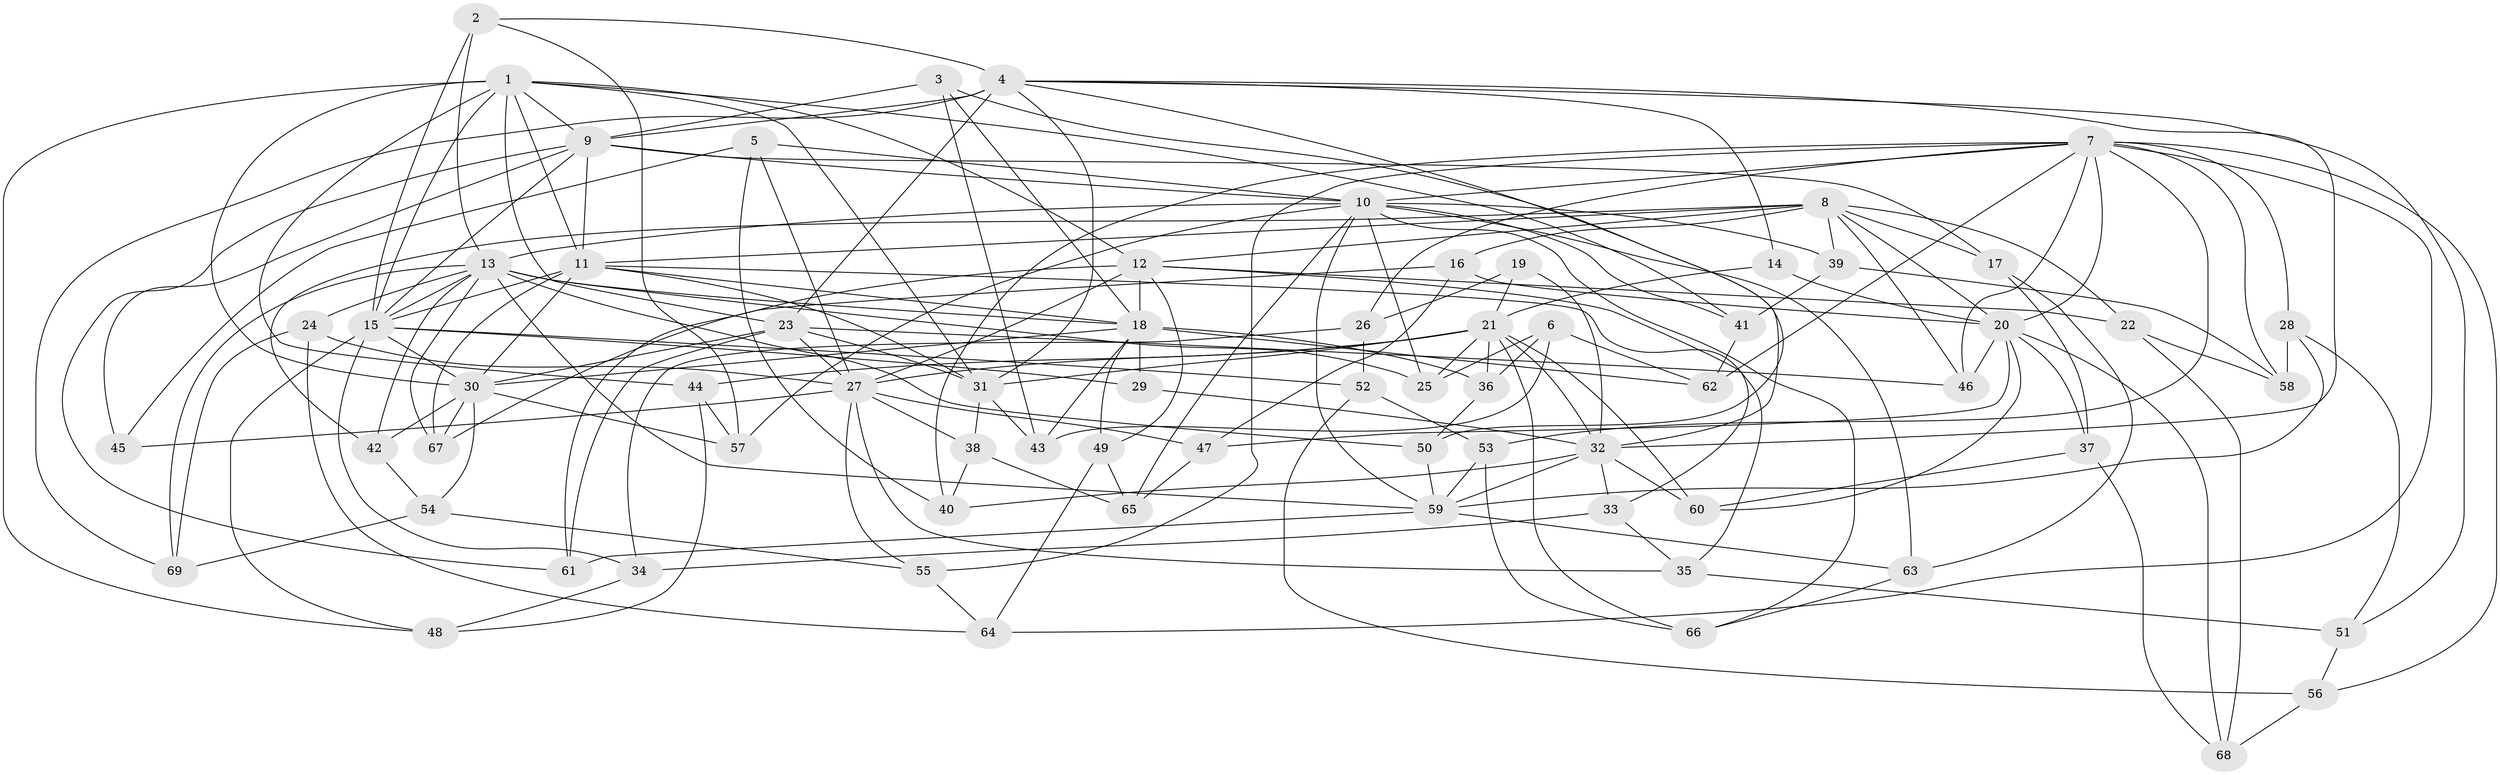 // original degree distribution, {4: 1.0}
// Generated by graph-tools (version 1.1) at 2025/37/03/09/25 02:37:58]
// undirected, 69 vertices, 187 edges
graph export_dot {
graph [start="1"]
  node [color=gray90,style=filled];
  1;
  2;
  3;
  4;
  5;
  6;
  7;
  8;
  9;
  10;
  11;
  12;
  13;
  14;
  15;
  16;
  17;
  18;
  19;
  20;
  21;
  22;
  23;
  24;
  25;
  26;
  27;
  28;
  29;
  30;
  31;
  32;
  33;
  34;
  35;
  36;
  37;
  38;
  39;
  40;
  41;
  42;
  43;
  44;
  45;
  46;
  47;
  48;
  49;
  50;
  51;
  52;
  53;
  54;
  55;
  56;
  57;
  58;
  59;
  60;
  61;
  62;
  63;
  64;
  65;
  66;
  67;
  68;
  69;
  1 -- 9 [weight=1.0];
  1 -- 11 [weight=1.0];
  1 -- 12 [weight=1.0];
  1 -- 15 [weight=1.0];
  1 -- 23 [weight=1.0];
  1 -- 30 [weight=1.0];
  1 -- 31 [weight=1.0];
  1 -- 41 [weight=1.0];
  1 -- 44 [weight=1.0];
  1 -- 48 [weight=1.0];
  2 -- 4 [weight=1.0];
  2 -- 13 [weight=1.0];
  2 -- 15 [weight=1.0];
  2 -- 57 [weight=1.0];
  3 -- 9 [weight=1.0];
  3 -- 18 [weight=1.0];
  3 -- 32 [weight=1.0];
  3 -- 43 [weight=1.0];
  4 -- 9 [weight=1.0];
  4 -- 14 [weight=1.0];
  4 -- 23 [weight=3.0];
  4 -- 31 [weight=1.0];
  4 -- 32 [weight=2.0];
  4 -- 50 [weight=1.0];
  4 -- 51 [weight=1.0];
  4 -- 69 [weight=1.0];
  5 -- 10 [weight=1.0];
  5 -- 27 [weight=1.0];
  5 -- 40 [weight=1.0];
  5 -- 45 [weight=1.0];
  6 -- 25 [weight=1.0];
  6 -- 36 [weight=1.0];
  6 -- 43 [weight=1.0];
  6 -- 62 [weight=1.0];
  7 -- 10 [weight=1.0];
  7 -- 20 [weight=1.0];
  7 -- 26 [weight=1.0];
  7 -- 28 [weight=1.0];
  7 -- 40 [weight=1.0];
  7 -- 46 [weight=1.0];
  7 -- 53 [weight=1.0];
  7 -- 55 [weight=1.0];
  7 -- 56 [weight=1.0];
  7 -- 58 [weight=1.0];
  7 -- 62 [weight=1.0];
  7 -- 64 [weight=1.0];
  8 -- 11 [weight=2.0];
  8 -- 12 [weight=1.0];
  8 -- 16 [weight=1.0];
  8 -- 17 [weight=1.0];
  8 -- 20 [weight=1.0];
  8 -- 22 [weight=1.0];
  8 -- 39 [weight=1.0];
  8 -- 42 [weight=1.0];
  8 -- 46 [weight=1.0];
  9 -- 10 [weight=1.0];
  9 -- 11 [weight=2.0];
  9 -- 15 [weight=1.0];
  9 -- 17 [weight=1.0];
  9 -- 45 [weight=1.0];
  9 -- 61 [weight=1.0];
  10 -- 13 [weight=1.0];
  10 -- 25 [weight=1.0];
  10 -- 39 [weight=1.0];
  10 -- 41 [weight=1.0];
  10 -- 57 [weight=1.0];
  10 -- 59 [weight=1.0];
  10 -- 63 [weight=1.0];
  10 -- 65 [weight=1.0];
  10 -- 66 [weight=1.0];
  11 -- 15 [weight=1.0];
  11 -- 18 [weight=1.0];
  11 -- 30 [weight=2.0];
  11 -- 31 [weight=1.0];
  11 -- 35 [weight=1.0];
  11 -- 67 [weight=1.0];
  12 -- 18 [weight=2.0];
  12 -- 22 [weight=1.0];
  12 -- 27 [weight=2.0];
  12 -- 33 [weight=1.0];
  12 -- 49 [weight=1.0];
  12 -- 61 [weight=1.0];
  13 -- 15 [weight=1.0];
  13 -- 18 [weight=2.0];
  13 -- 24 [weight=1.0];
  13 -- 25 [weight=1.0];
  13 -- 42 [weight=1.0];
  13 -- 50 [weight=1.0];
  13 -- 59 [weight=1.0];
  13 -- 67 [weight=1.0];
  13 -- 69 [weight=1.0];
  14 -- 20 [weight=2.0];
  14 -- 21 [weight=1.0];
  15 -- 29 [weight=1.0];
  15 -- 30 [weight=1.0];
  15 -- 34 [weight=1.0];
  15 -- 48 [weight=1.0];
  15 -- 52 [weight=1.0];
  16 -- 20 [weight=1.0];
  16 -- 47 [weight=1.0];
  16 -- 67 [weight=1.0];
  17 -- 37 [weight=1.0];
  17 -- 63 [weight=1.0];
  18 -- 29 [weight=1.0];
  18 -- 30 [weight=1.0];
  18 -- 36 [weight=1.0];
  18 -- 43 [weight=1.0];
  18 -- 49 [weight=1.0];
  18 -- 62 [weight=1.0];
  19 -- 21 [weight=1.0];
  19 -- 26 [weight=1.0];
  19 -- 32 [weight=2.0];
  20 -- 37 [weight=1.0];
  20 -- 46 [weight=1.0];
  20 -- 47 [weight=1.0];
  20 -- 60 [weight=1.0];
  20 -- 68 [weight=1.0];
  21 -- 25 [weight=1.0];
  21 -- 27 [weight=1.0];
  21 -- 31 [weight=1.0];
  21 -- 32 [weight=1.0];
  21 -- 36 [weight=1.0];
  21 -- 44 [weight=1.0];
  21 -- 60 [weight=1.0];
  21 -- 66 [weight=1.0];
  22 -- 58 [weight=1.0];
  22 -- 68 [weight=1.0];
  23 -- 27 [weight=1.0];
  23 -- 30 [weight=1.0];
  23 -- 31 [weight=2.0];
  23 -- 46 [weight=1.0];
  23 -- 61 [weight=1.0];
  24 -- 27 [weight=1.0];
  24 -- 64 [weight=1.0];
  24 -- 69 [weight=1.0];
  26 -- 34 [weight=1.0];
  26 -- 52 [weight=1.0];
  27 -- 35 [weight=1.0];
  27 -- 38 [weight=1.0];
  27 -- 45 [weight=2.0];
  27 -- 47 [weight=1.0];
  27 -- 55 [weight=1.0];
  28 -- 51 [weight=1.0];
  28 -- 58 [weight=1.0];
  28 -- 59 [weight=1.0];
  29 -- 32 [weight=2.0];
  30 -- 42 [weight=1.0];
  30 -- 54 [weight=1.0];
  30 -- 57 [weight=1.0];
  30 -- 67 [weight=1.0];
  31 -- 38 [weight=1.0];
  31 -- 43 [weight=1.0];
  32 -- 33 [weight=1.0];
  32 -- 40 [weight=1.0];
  32 -- 59 [weight=1.0];
  32 -- 60 [weight=1.0];
  33 -- 34 [weight=1.0];
  33 -- 35 [weight=1.0];
  34 -- 48 [weight=1.0];
  35 -- 51 [weight=1.0];
  36 -- 50 [weight=1.0];
  37 -- 60 [weight=1.0];
  37 -- 68 [weight=1.0];
  38 -- 40 [weight=1.0];
  38 -- 65 [weight=1.0];
  39 -- 41 [weight=1.0];
  39 -- 58 [weight=1.0];
  41 -- 62 [weight=1.0];
  42 -- 54 [weight=1.0];
  44 -- 48 [weight=1.0];
  44 -- 57 [weight=1.0];
  47 -- 65 [weight=1.0];
  49 -- 64 [weight=1.0];
  49 -- 65 [weight=1.0];
  50 -- 59 [weight=1.0];
  51 -- 56 [weight=1.0];
  52 -- 53 [weight=1.0];
  52 -- 56 [weight=1.0];
  53 -- 59 [weight=1.0];
  53 -- 66 [weight=1.0];
  54 -- 55 [weight=1.0];
  54 -- 69 [weight=1.0];
  55 -- 64 [weight=1.0];
  56 -- 68 [weight=1.0];
  59 -- 61 [weight=1.0];
  59 -- 63 [weight=1.0];
  63 -- 66 [weight=1.0];
}
